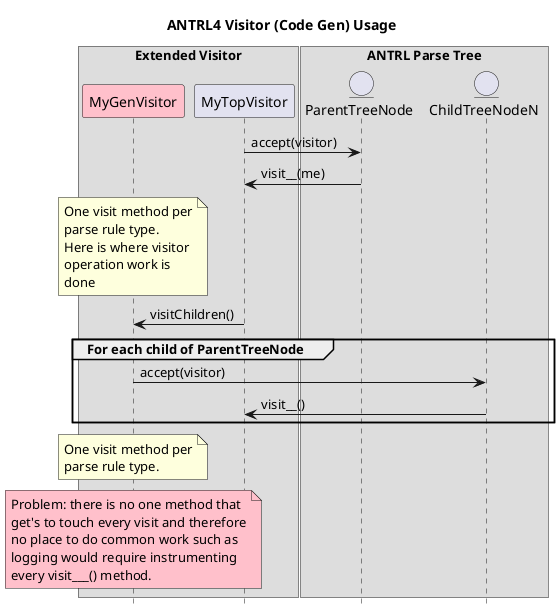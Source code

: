 @startuml

title ANTRL4 Visitor (Code Gen) Usage
hide footbox

box "Extended Visitor"
    participant MyGenVisitor #Pink
    participant MyTopVisitor
end box

box "ANTRL Parse Tree"
    entity ParentTreeNode
    entity ChildTreeNodeN
end box

MyTopVisitor -> ParentTreeNode: accept(visitor)
ParentTreeNode -> MyTopVisitor: visit__(me)
note over MyGenVisitor
    One visit method per
    parse rule type.
    Here is where visitor
    operation work is
    done
end note

MyTopVisitor -> MyGenVisitor: visitChildren()

group For each child of ParentTreeNode
    MyGenVisitor -> ChildTreeNodeN: accept(visitor)
    ChildTreeNodeN -> MyTopVisitor: visit__()
end

note over MyGenVisitor
    One visit method per
    parse rule type.
end note

note over MyGenVisitor #Pink
    Problem: there is no one method that
    get's to touch every visit and therefore
    no place to do common work such as
    logging would require instrumenting
    every visit___() method.
end note

@enduml